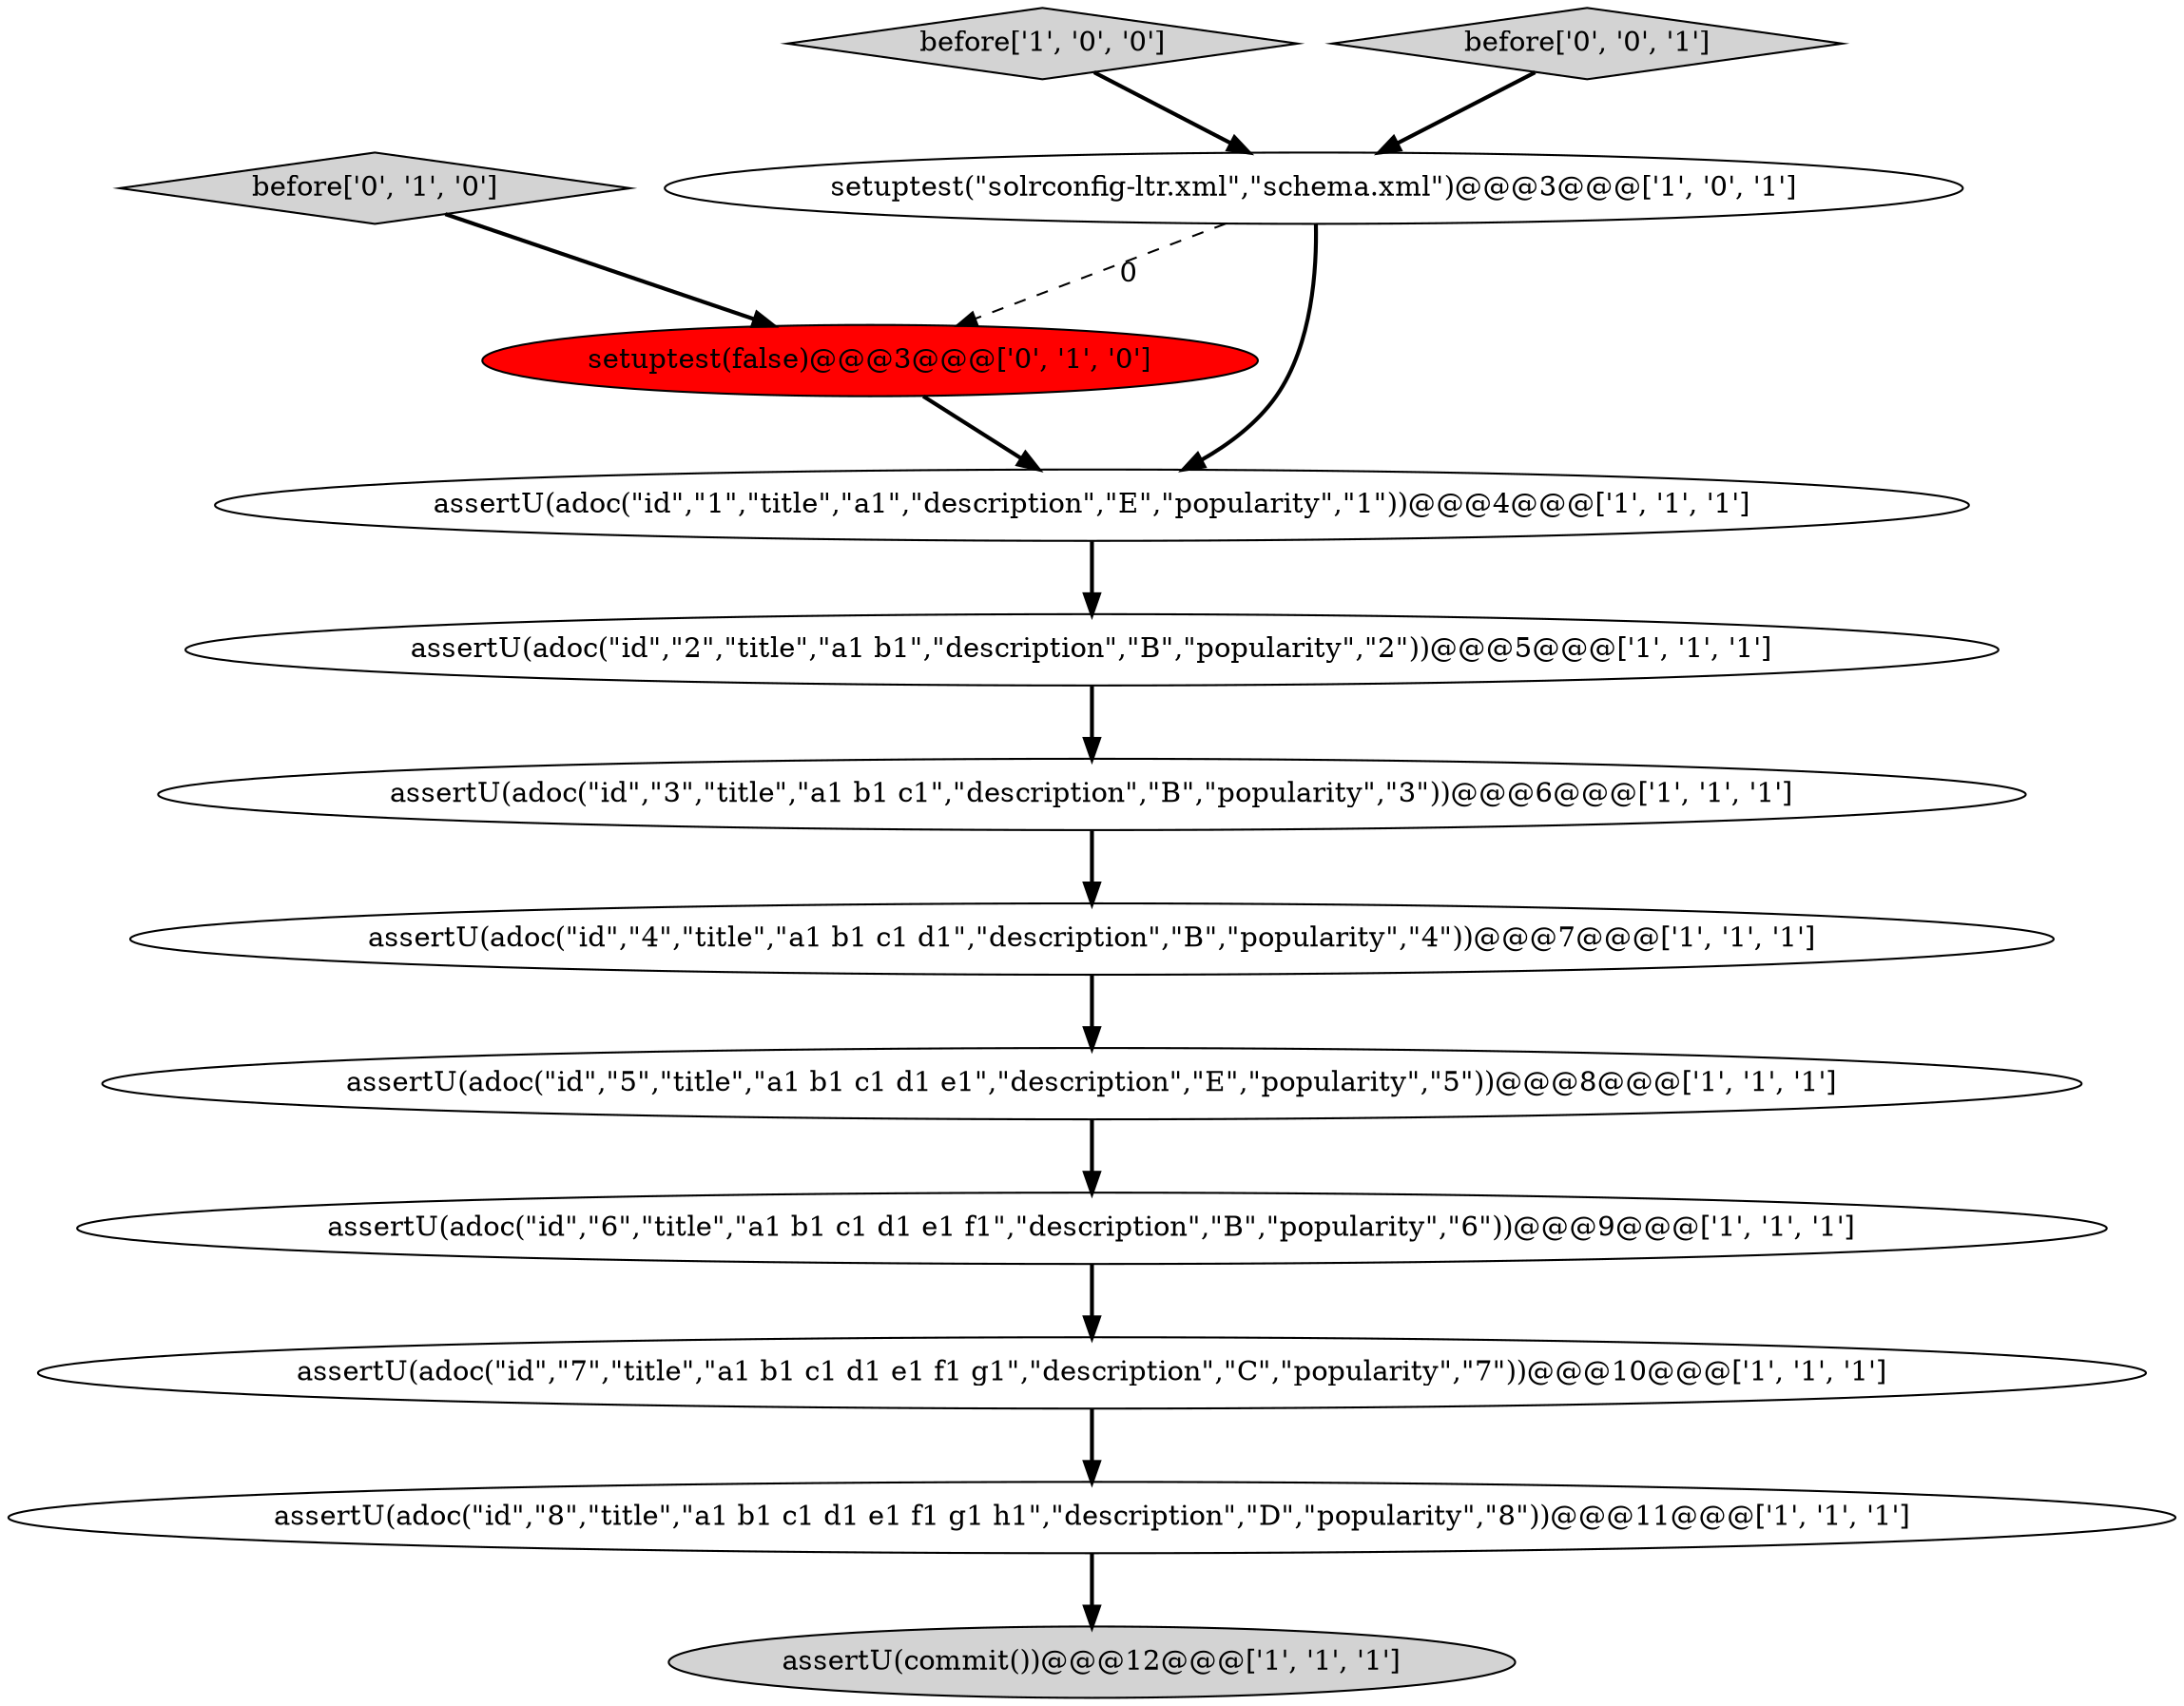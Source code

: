 digraph {
3 [style = filled, label = "assertU(adoc(\"id\",\"1\",\"title\",\"a1\",\"description\",\"E\",\"popularity\",\"1\"))@@@4@@@['1', '1', '1']", fillcolor = white, shape = ellipse image = "AAA0AAABBB1BBB"];
11 [style = filled, label = "setuptest(false)@@@3@@@['0', '1', '0']", fillcolor = red, shape = ellipse image = "AAA1AAABBB2BBB"];
2 [style = filled, label = "before['1', '0', '0']", fillcolor = lightgray, shape = diamond image = "AAA0AAABBB1BBB"];
4 [style = filled, label = "assertU(adoc(\"id\",\"8\",\"title\",\"a1 b1 c1 d1 e1 f1 g1 h1\",\"description\",\"D\",\"popularity\",\"8\"))@@@11@@@['1', '1', '1']", fillcolor = white, shape = ellipse image = "AAA0AAABBB1BBB"];
5 [style = filled, label = "assertU(adoc(\"id\",\"6\",\"title\",\"a1 b1 c1 d1 e1 f1\",\"description\",\"B\",\"popularity\",\"6\"))@@@9@@@['1', '1', '1']", fillcolor = white, shape = ellipse image = "AAA0AAABBB1BBB"];
13 [style = filled, label = "before['0', '0', '1']", fillcolor = lightgray, shape = diamond image = "AAA0AAABBB3BBB"];
8 [style = filled, label = "assertU(adoc(\"id\",\"5\",\"title\",\"a1 b1 c1 d1 e1\",\"description\",\"E\",\"popularity\",\"5\"))@@@8@@@['1', '1', '1']", fillcolor = white, shape = ellipse image = "AAA0AAABBB1BBB"];
12 [style = filled, label = "before['0', '1', '0']", fillcolor = lightgray, shape = diamond image = "AAA0AAABBB2BBB"];
7 [style = filled, label = "assertU(adoc(\"id\",\"4\",\"title\",\"a1 b1 c1 d1\",\"description\",\"B\",\"popularity\",\"4\"))@@@7@@@['1', '1', '1']", fillcolor = white, shape = ellipse image = "AAA0AAABBB1BBB"];
9 [style = filled, label = "setuptest(\"solrconfig-ltr.xml\",\"schema.xml\")@@@3@@@['1', '0', '1']", fillcolor = white, shape = ellipse image = "AAA0AAABBB1BBB"];
0 [style = filled, label = "assertU(commit())@@@12@@@['1', '1', '1']", fillcolor = lightgray, shape = ellipse image = "AAA0AAABBB1BBB"];
6 [style = filled, label = "assertU(adoc(\"id\",\"7\",\"title\",\"a1 b1 c1 d1 e1 f1 g1\",\"description\",\"C\",\"popularity\",\"7\"))@@@10@@@['1', '1', '1']", fillcolor = white, shape = ellipse image = "AAA0AAABBB1BBB"];
1 [style = filled, label = "assertU(adoc(\"id\",\"3\",\"title\",\"a1 b1 c1\",\"description\",\"B\",\"popularity\",\"3\"))@@@6@@@['1', '1', '1']", fillcolor = white, shape = ellipse image = "AAA0AAABBB1BBB"];
10 [style = filled, label = "assertU(adoc(\"id\",\"2\",\"title\",\"a1 b1\",\"description\",\"B\",\"popularity\",\"2\"))@@@5@@@['1', '1', '1']", fillcolor = white, shape = ellipse image = "AAA0AAABBB1BBB"];
9->3 [style = bold, label=""];
3->10 [style = bold, label=""];
6->4 [style = bold, label=""];
9->11 [style = dashed, label="0"];
13->9 [style = bold, label=""];
2->9 [style = bold, label=""];
5->6 [style = bold, label=""];
8->5 [style = bold, label=""];
10->1 [style = bold, label=""];
7->8 [style = bold, label=""];
11->3 [style = bold, label=""];
1->7 [style = bold, label=""];
4->0 [style = bold, label=""];
12->11 [style = bold, label=""];
}
